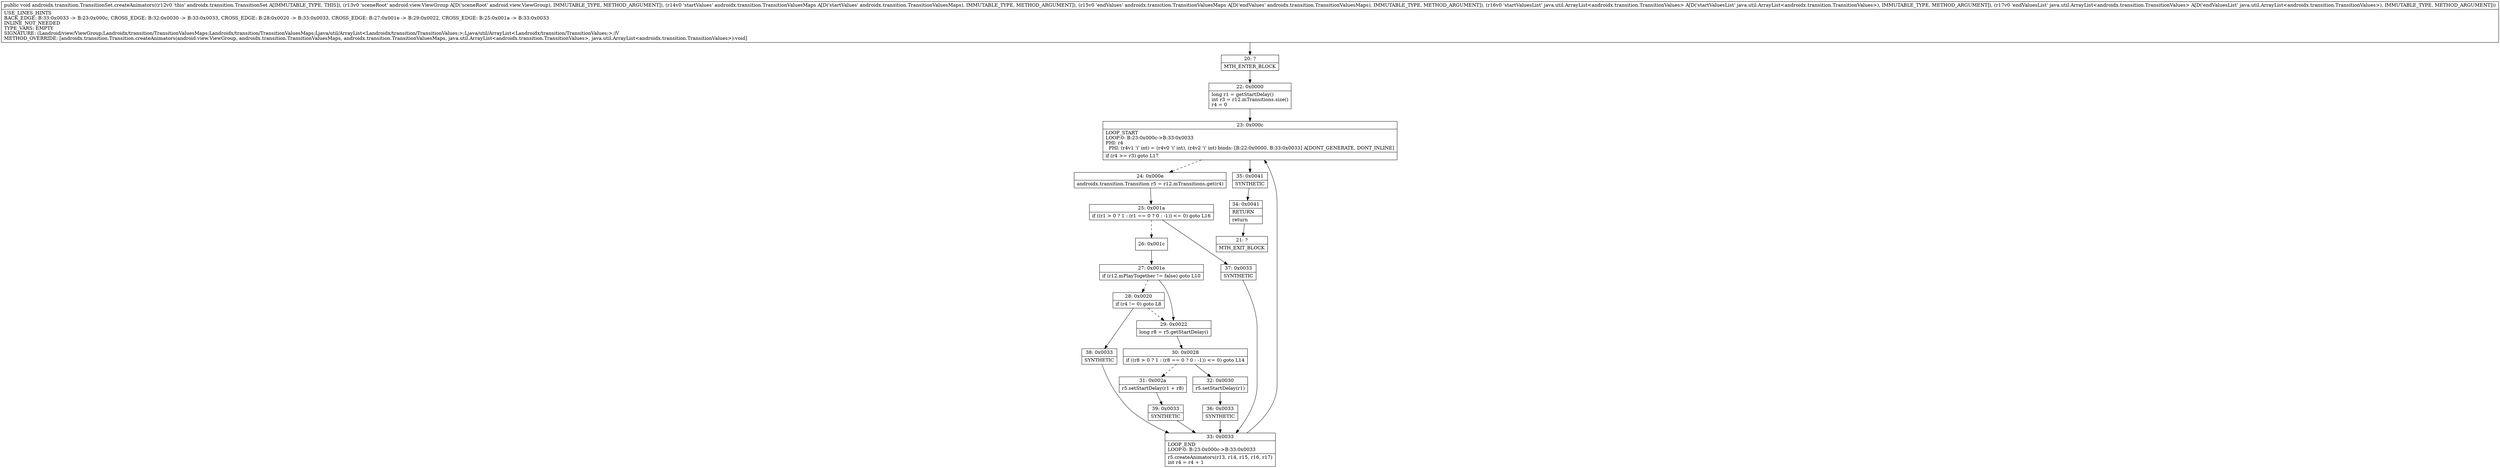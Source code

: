 digraph "CFG forandroidx.transition.TransitionSet.createAnimators(Landroid\/view\/ViewGroup;Landroidx\/transition\/TransitionValuesMaps;Landroidx\/transition\/TransitionValuesMaps;Ljava\/util\/ArrayList;Ljava\/util\/ArrayList;)V" {
Node_20 [shape=record,label="{20\:\ ?|MTH_ENTER_BLOCK\l}"];
Node_22 [shape=record,label="{22\:\ 0x0000|long r1 = getStartDelay()\lint r3 = r12.mTransitions.size()\lr4 = 0\l}"];
Node_23 [shape=record,label="{23\:\ 0x000c|LOOP_START\lLOOP:0: B:23:0x000c\-\>B:33:0x0033\lPHI: r4 \l  PHI: (r4v1 'i' int) = (r4v0 'i' int), (r4v2 'i' int) binds: [B:22:0x0000, B:33:0x0033] A[DONT_GENERATE, DONT_INLINE]\l|if (r4 \>= r3) goto L17\l}"];
Node_24 [shape=record,label="{24\:\ 0x000e|androidx.transition.Transition r5 = r12.mTransitions.get(r4)\l}"];
Node_25 [shape=record,label="{25\:\ 0x001a|if ((r1 \> 0 ? 1 : (r1 == 0 ? 0 : \-1)) \<= 0) goto L16\l}"];
Node_26 [shape=record,label="{26\:\ 0x001c}"];
Node_27 [shape=record,label="{27\:\ 0x001e|if (r12.mPlayTogether != false) goto L10\l}"];
Node_28 [shape=record,label="{28\:\ 0x0020|if (r4 != 0) goto L8\l}"];
Node_38 [shape=record,label="{38\:\ 0x0033|SYNTHETIC\l}"];
Node_33 [shape=record,label="{33\:\ 0x0033|LOOP_END\lLOOP:0: B:23:0x000c\-\>B:33:0x0033\l|r5.createAnimators(r13, r14, r15, r16, r17)\lint r4 = r4 + 1\l}"];
Node_29 [shape=record,label="{29\:\ 0x0022|long r8 = r5.getStartDelay()\l}"];
Node_30 [shape=record,label="{30\:\ 0x0028|if ((r8 \> 0 ? 1 : (r8 == 0 ? 0 : \-1)) \<= 0) goto L14\l}"];
Node_31 [shape=record,label="{31\:\ 0x002a|r5.setStartDelay(r1 + r8)\l}"];
Node_39 [shape=record,label="{39\:\ 0x0033|SYNTHETIC\l}"];
Node_32 [shape=record,label="{32\:\ 0x0030|r5.setStartDelay(r1)\l}"];
Node_36 [shape=record,label="{36\:\ 0x0033|SYNTHETIC\l}"];
Node_37 [shape=record,label="{37\:\ 0x0033|SYNTHETIC\l}"];
Node_35 [shape=record,label="{35\:\ 0x0041|SYNTHETIC\l}"];
Node_34 [shape=record,label="{34\:\ 0x0041|RETURN\l|return\l}"];
Node_21 [shape=record,label="{21\:\ ?|MTH_EXIT_BLOCK\l}"];
MethodNode[shape=record,label="{public void androidx.transition.TransitionSet.createAnimators((r12v0 'this' androidx.transition.TransitionSet A[IMMUTABLE_TYPE, THIS]), (r13v0 'sceneRoot' android.view.ViewGroup A[D('sceneRoot' android.view.ViewGroup), IMMUTABLE_TYPE, METHOD_ARGUMENT]), (r14v0 'startValues' androidx.transition.TransitionValuesMaps A[D('startValues' androidx.transition.TransitionValuesMaps), IMMUTABLE_TYPE, METHOD_ARGUMENT]), (r15v0 'endValues' androidx.transition.TransitionValuesMaps A[D('endValues' androidx.transition.TransitionValuesMaps), IMMUTABLE_TYPE, METHOD_ARGUMENT]), (r16v0 'startValuesList' java.util.ArrayList\<androidx.transition.TransitionValues\> A[D('startValuesList' java.util.ArrayList\<androidx.transition.TransitionValues\>), IMMUTABLE_TYPE, METHOD_ARGUMENT]), (r17v0 'endValuesList' java.util.ArrayList\<androidx.transition.TransitionValues\> A[D('endValuesList' java.util.ArrayList\<androidx.transition.TransitionValues\>), IMMUTABLE_TYPE, METHOD_ARGUMENT]))  | USE_LINES_HINTS\lBACK_EDGE: B:33:0x0033 \-\> B:23:0x000c, CROSS_EDGE: B:32:0x0030 \-\> B:33:0x0033, CROSS_EDGE: B:28:0x0020 \-\> B:33:0x0033, CROSS_EDGE: B:27:0x001e \-\> B:29:0x0022, CROSS_EDGE: B:25:0x001a \-\> B:33:0x0033\lINLINE_NOT_NEEDED\lTYPE_VARS: EMPTY\lSIGNATURE: (Landroid\/view\/ViewGroup;Landroidx\/transition\/TransitionValuesMaps;Landroidx\/transition\/TransitionValuesMaps;Ljava\/util\/ArrayList\<Landroidx\/transition\/TransitionValues;\>;Ljava\/util\/ArrayList\<Landroidx\/transition\/TransitionValues;\>;)V\lMETHOD_OVERRIDE: [androidx.transition.Transition.createAnimators(android.view.ViewGroup, androidx.transition.TransitionValuesMaps, androidx.transition.TransitionValuesMaps, java.util.ArrayList\<androidx.transition.TransitionValues\>, java.util.ArrayList\<androidx.transition.TransitionValues\>):void]\l}"];
MethodNode -> Node_20;Node_20 -> Node_22;
Node_22 -> Node_23;
Node_23 -> Node_24[style=dashed];
Node_23 -> Node_35;
Node_24 -> Node_25;
Node_25 -> Node_26[style=dashed];
Node_25 -> Node_37;
Node_26 -> Node_27;
Node_27 -> Node_28[style=dashed];
Node_27 -> Node_29;
Node_28 -> Node_29[style=dashed];
Node_28 -> Node_38;
Node_38 -> Node_33;
Node_33 -> Node_23;
Node_29 -> Node_30;
Node_30 -> Node_31[style=dashed];
Node_30 -> Node_32;
Node_31 -> Node_39;
Node_39 -> Node_33;
Node_32 -> Node_36;
Node_36 -> Node_33;
Node_37 -> Node_33;
Node_35 -> Node_34;
Node_34 -> Node_21;
}

